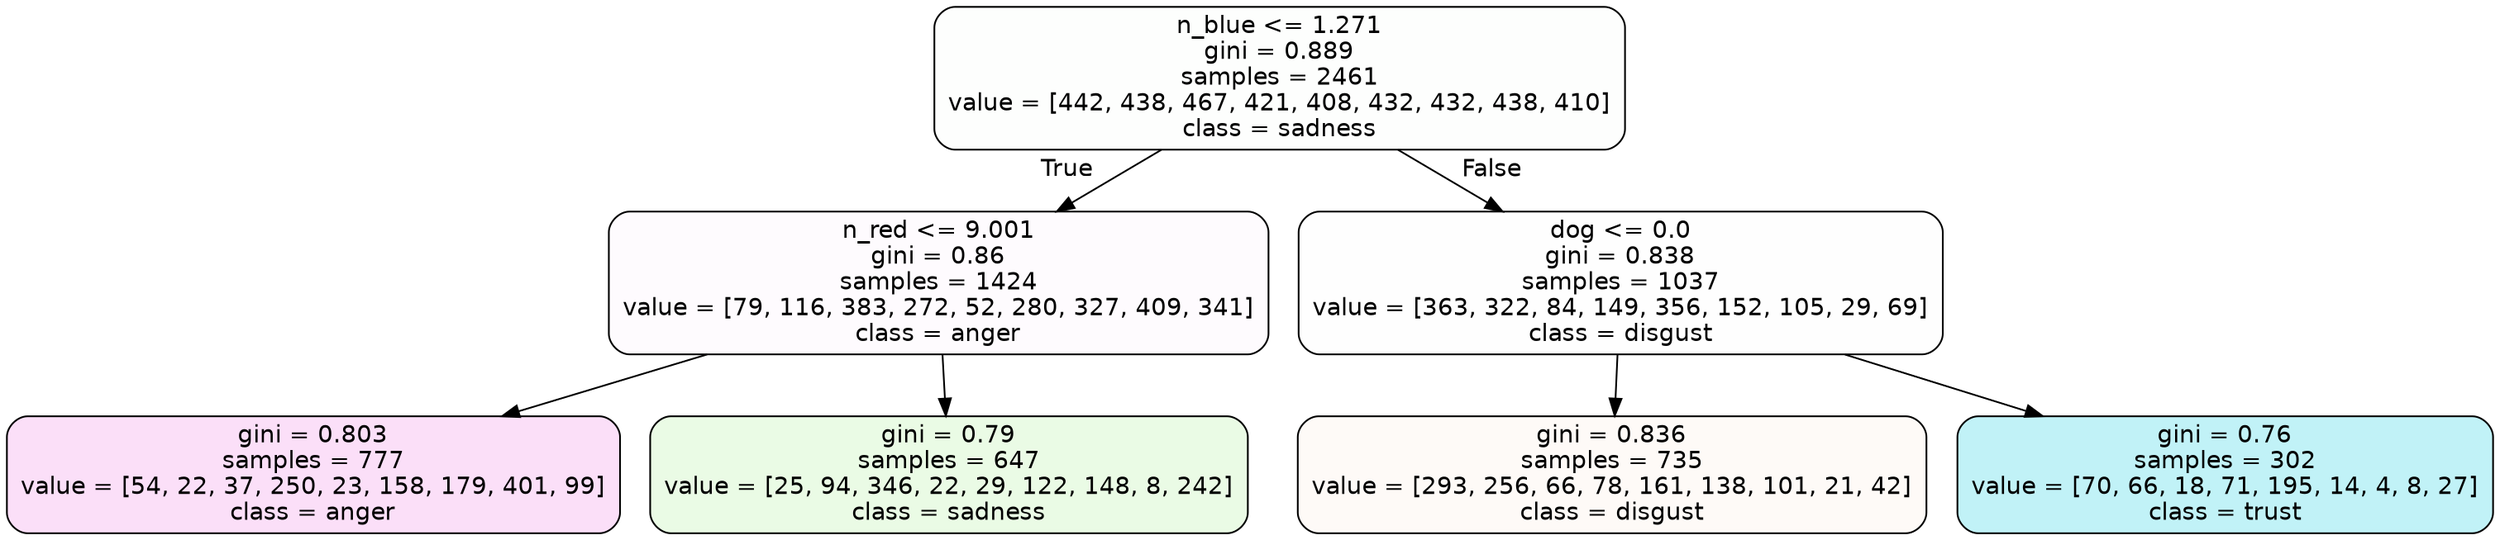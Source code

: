 digraph Tree {
node [shape=box, style="filled, rounded", color="black", fontname=helvetica] ;
edge [fontname=helvetica] ;
0 [label="n_blue <= 1.271\ngini = 0.889\nsamples = 2461\nvalue = [442, 438, 467, 421, 408, 432, 432, 438, 410]\nclass = sadness", fillcolor="#64e53902"] ;
1 [label="n_red <= 9.001\ngini = 0.86\nsamples = 1424\nvalue = [79, 116, 383, 272, 52, 280, 327, 409, 341]\nclass = anger", fillcolor="#e539d704"] ;
0 -> 1 [labeldistance=2.5, labelangle=45, headlabel="True"] ;
2 [label="gini = 0.803\nsamples = 777\nvalue = [54, 22, 37, 250, 23, 158, 179, 401, 99]\nclass = anger", fillcolor="#e539d728"] ;
1 -> 2 ;
3 [label="gini = 0.79\nsamples = 647\nvalue = [25, 94, 346, 22, 29, 122, 148, 8, 242]\nclass = sadness", fillcolor="#64e53921"] ;
1 -> 3 ;
4 [label="dog <= 0.0\ngini = 0.838\nsamples = 1037\nvalue = [363, 322, 84, 149, 356, 152, 105, 29, 69]\nclass = disgust", fillcolor="#e5813901"] ;
0 -> 4 [labeldistance=2.5, labelangle=-45, headlabel="False"] ;
5 [label="gini = 0.836\nsamples = 735\nvalue = [293, 256, 66, 78, 161, 138, 101, 21, 42]\nclass = disgust", fillcolor="#e581390a"] ;
4 -> 5 ;
6 [label="gini = 0.76\nsamples = 302\nvalue = [70, 66, 18, 71, 195, 14, 4, 8, 27]\nclass = trust", fillcolor="#39d7e54f"] ;
4 -> 6 ;
}